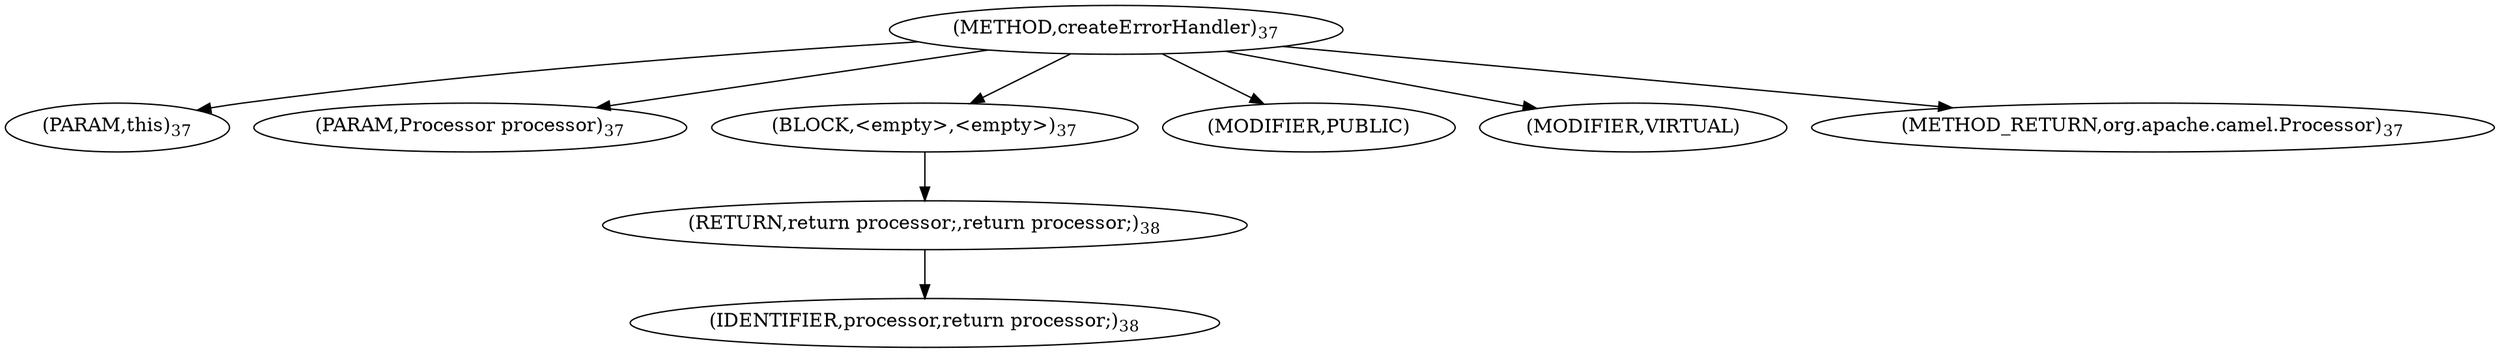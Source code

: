 digraph "createErrorHandler" {  
"28" [label = <(METHOD,createErrorHandler)<SUB>37</SUB>> ]
"29" [label = <(PARAM,this)<SUB>37</SUB>> ]
"30" [label = <(PARAM,Processor processor)<SUB>37</SUB>> ]
"31" [label = <(BLOCK,&lt;empty&gt;,&lt;empty&gt;)<SUB>37</SUB>> ]
"32" [label = <(RETURN,return processor;,return processor;)<SUB>38</SUB>> ]
"33" [label = <(IDENTIFIER,processor,return processor;)<SUB>38</SUB>> ]
"34" [label = <(MODIFIER,PUBLIC)> ]
"35" [label = <(MODIFIER,VIRTUAL)> ]
"36" [label = <(METHOD_RETURN,org.apache.camel.Processor)<SUB>37</SUB>> ]
  "28" -> "29" 
  "28" -> "30" 
  "28" -> "31" 
  "28" -> "34" 
  "28" -> "35" 
  "28" -> "36" 
  "31" -> "32" 
  "32" -> "33" 
}
